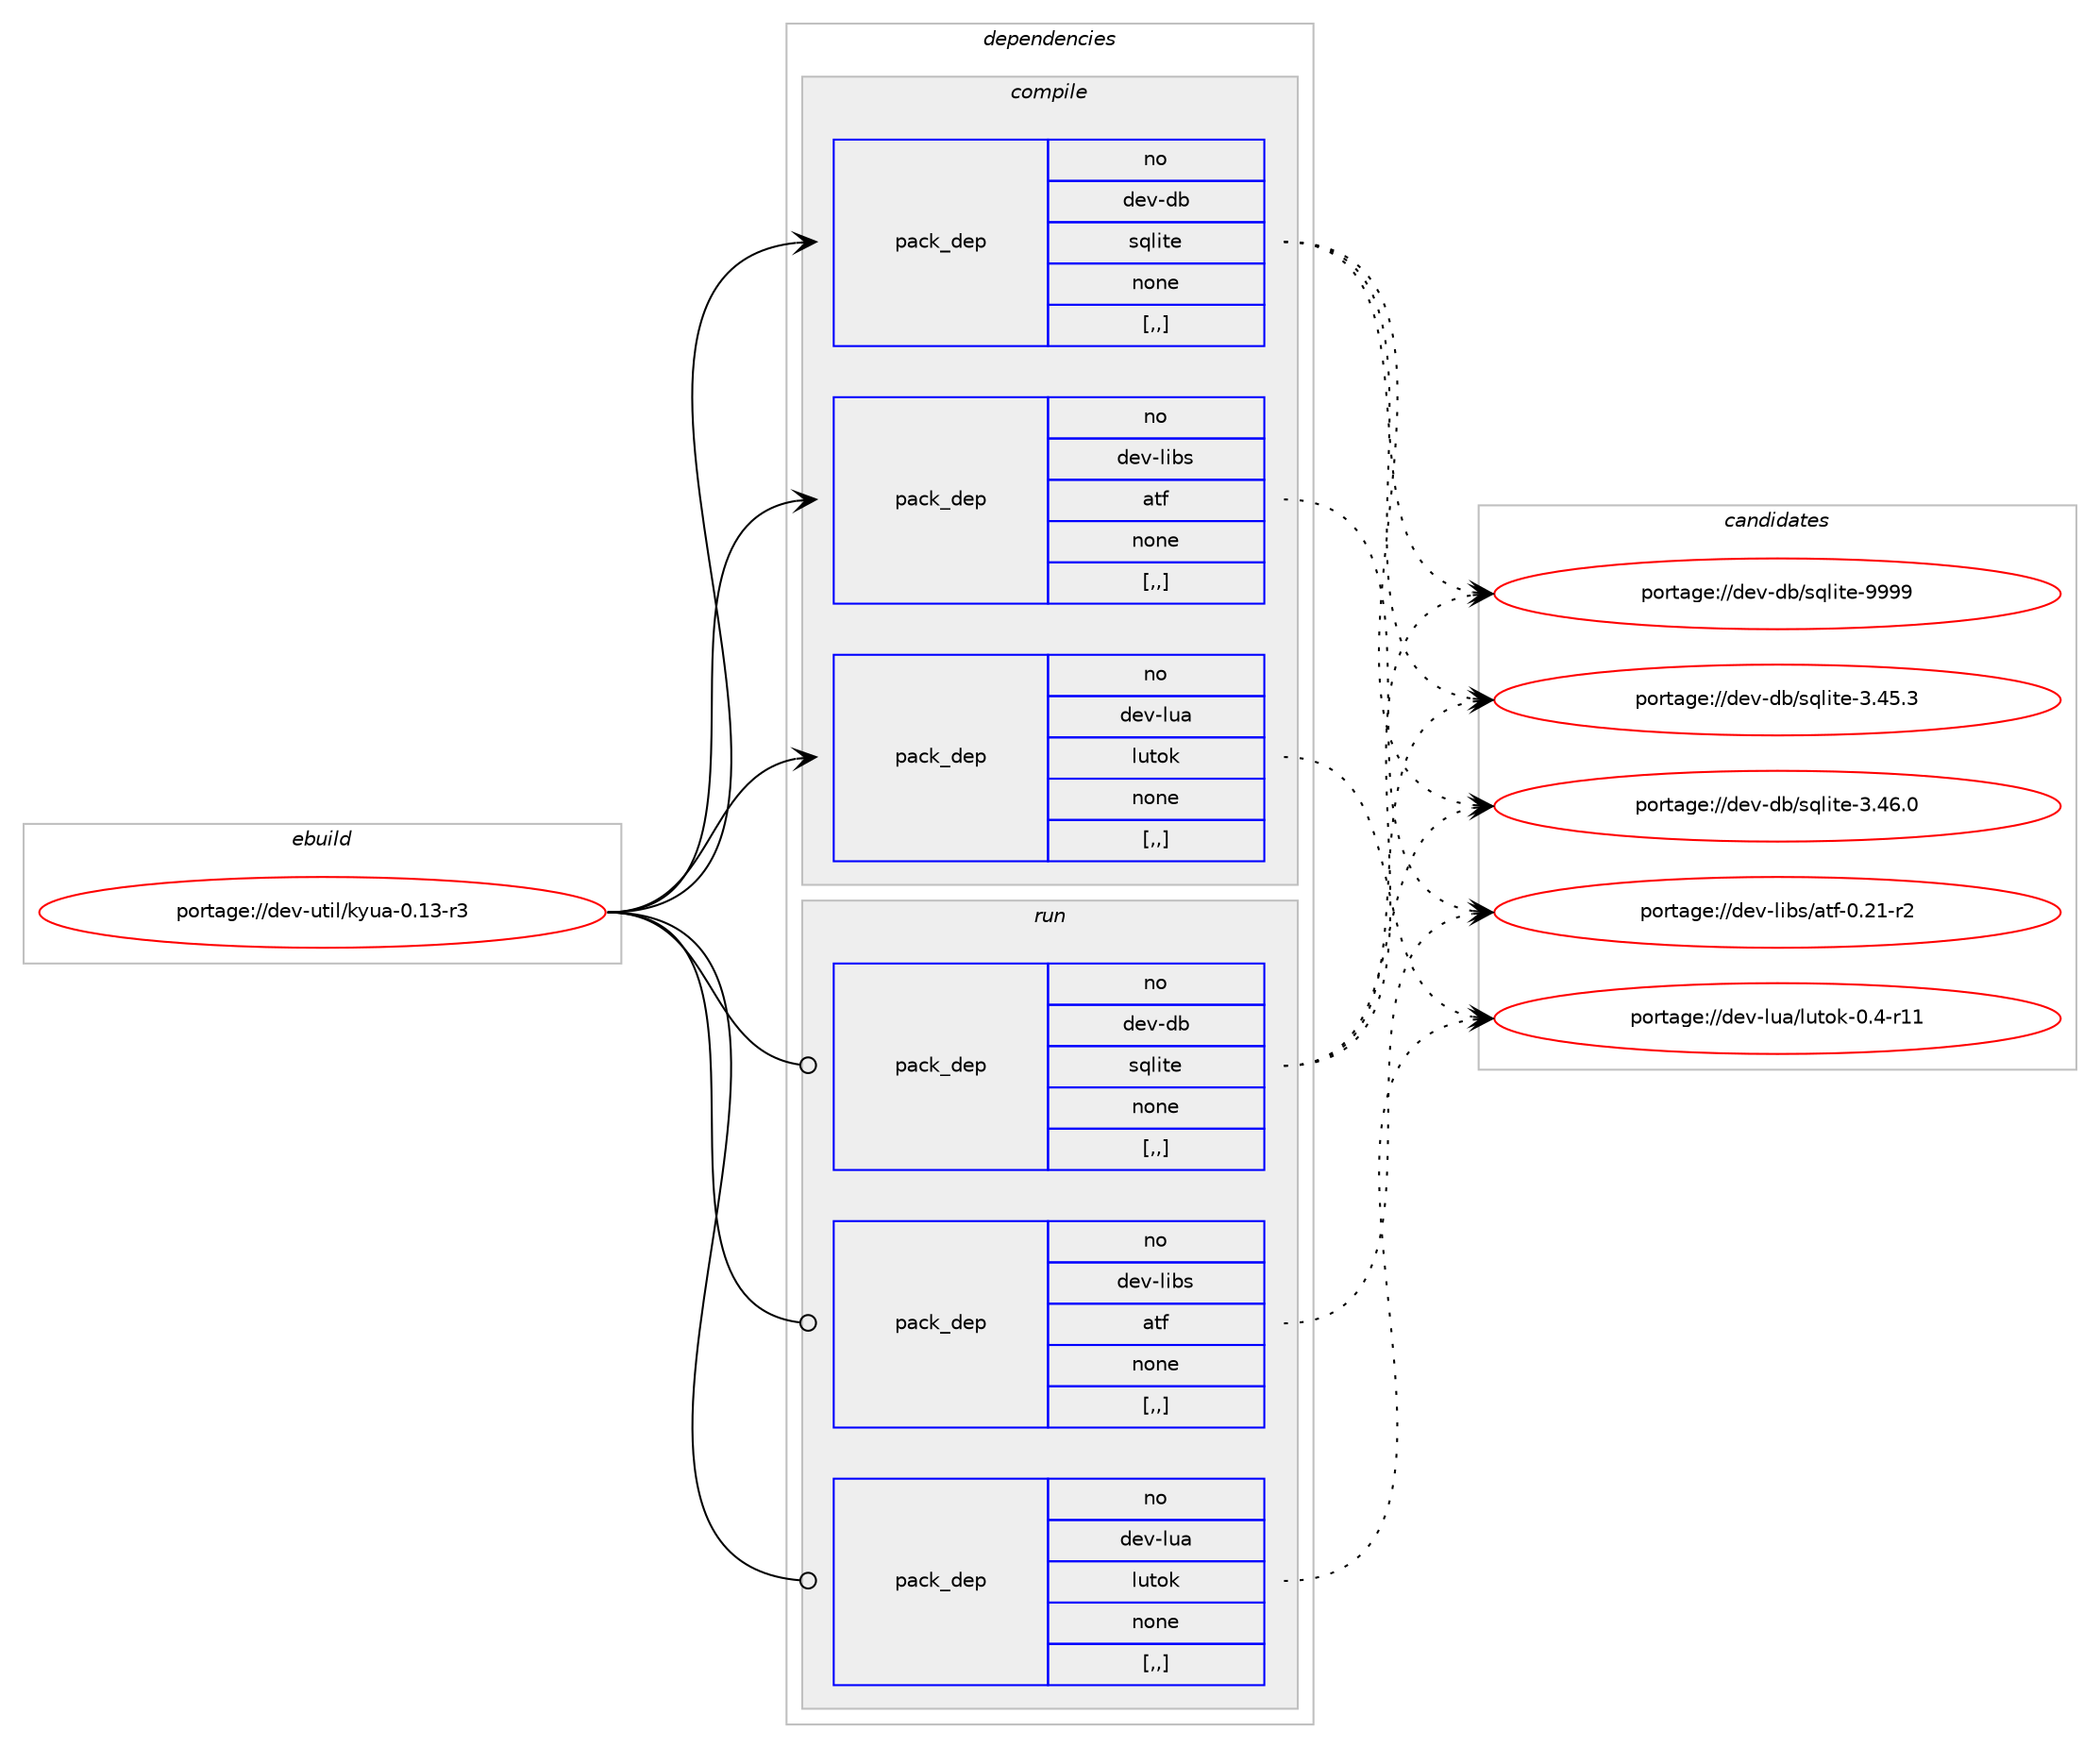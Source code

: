 digraph prolog {

# *************
# Graph options
# *************

newrank=true;
concentrate=true;
compound=true;
graph [rankdir=LR,fontname=Helvetica,fontsize=10,ranksep=1.5];#, ranksep=2.5, nodesep=0.2];
edge  [arrowhead=vee];
node  [fontname=Helvetica,fontsize=10];

# **********
# The ebuild
# **********

subgraph cluster_leftcol {
color=gray;
rank=same;
label=<<i>ebuild</i>>;
id [label="portage://dev-util/kyua-0.13-r3", color=red, width=4, href="../dev-util/kyua-0.13-r3.svg"];
}

# ****************
# The dependencies
# ****************

subgraph cluster_midcol {
color=gray;
label=<<i>dependencies</i>>;
subgraph cluster_compile {
fillcolor="#eeeeee";
style=filled;
label=<<i>compile</i>>;
subgraph pack151267 {
dependency212131 [label=<<TABLE BORDER="0" CELLBORDER="1" CELLSPACING="0" CELLPADDING="4" WIDTH="220"><TR><TD ROWSPAN="6" CELLPADDING="30">pack_dep</TD></TR><TR><TD WIDTH="110">no</TD></TR><TR><TD>dev-db</TD></TR><TR><TD>sqlite</TD></TR><TR><TD>none</TD></TR><TR><TD>[,,]</TD></TR></TABLE>>, shape=none, color=blue];
}
id:e -> dependency212131:w [weight=20,style="solid",arrowhead="vee"];
subgraph pack151268 {
dependency212132 [label=<<TABLE BORDER="0" CELLBORDER="1" CELLSPACING="0" CELLPADDING="4" WIDTH="220"><TR><TD ROWSPAN="6" CELLPADDING="30">pack_dep</TD></TR><TR><TD WIDTH="110">no</TD></TR><TR><TD>dev-libs</TD></TR><TR><TD>atf</TD></TR><TR><TD>none</TD></TR><TR><TD>[,,]</TD></TR></TABLE>>, shape=none, color=blue];
}
id:e -> dependency212132:w [weight=20,style="solid",arrowhead="vee"];
subgraph pack151269 {
dependency212133 [label=<<TABLE BORDER="0" CELLBORDER="1" CELLSPACING="0" CELLPADDING="4" WIDTH="220"><TR><TD ROWSPAN="6" CELLPADDING="30">pack_dep</TD></TR><TR><TD WIDTH="110">no</TD></TR><TR><TD>dev-lua</TD></TR><TR><TD>lutok</TD></TR><TR><TD>none</TD></TR><TR><TD>[,,]</TD></TR></TABLE>>, shape=none, color=blue];
}
id:e -> dependency212133:w [weight=20,style="solid",arrowhead="vee"];
}
subgraph cluster_compileandrun {
fillcolor="#eeeeee";
style=filled;
label=<<i>compile and run</i>>;
}
subgraph cluster_run {
fillcolor="#eeeeee";
style=filled;
label=<<i>run</i>>;
subgraph pack151270 {
dependency212134 [label=<<TABLE BORDER="0" CELLBORDER="1" CELLSPACING="0" CELLPADDING="4" WIDTH="220"><TR><TD ROWSPAN="6" CELLPADDING="30">pack_dep</TD></TR><TR><TD WIDTH="110">no</TD></TR><TR><TD>dev-db</TD></TR><TR><TD>sqlite</TD></TR><TR><TD>none</TD></TR><TR><TD>[,,]</TD></TR></TABLE>>, shape=none, color=blue];
}
id:e -> dependency212134:w [weight=20,style="solid",arrowhead="odot"];
subgraph pack151271 {
dependency212135 [label=<<TABLE BORDER="0" CELLBORDER="1" CELLSPACING="0" CELLPADDING="4" WIDTH="220"><TR><TD ROWSPAN="6" CELLPADDING="30">pack_dep</TD></TR><TR><TD WIDTH="110">no</TD></TR><TR><TD>dev-libs</TD></TR><TR><TD>atf</TD></TR><TR><TD>none</TD></TR><TR><TD>[,,]</TD></TR></TABLE>>, shape=none, color=blue];
}
id:e -> dependency212135:w [weight=20,style="solid",arrowhead="odot"];
subgraph pack151272 {
dependency212136 [label=<<TABLE BORDER="0" CELLBORDER="1" CELLSPACING="0" CELLPADDING="4" WIDTH="220"><TR><TD ROWSPAN="6" CELLPADDING="30">pack_dep</TD></TR><TR><TD WIDTH="110">no</TD></TR><TR><TD>dev-lua</TD></TR><TR><TD>lutok</TD></TR><TR><TD>none</TD></TR><TR><TD>[,,]</TD></TR></TABLE>>, shape=none, color=blue];
}
id:e -> dependency212136:w [weight=20,style="solid",arrowhead="odot"];
}
}

# **************
# The candidates
# **************

subgraph cluster_choices {
rank=same;
color=gray;
label=<<i>candidates</i>>;

subgraph choice151267 {
color=black;
nodesep=1;
choice10010111845100984711511310810511610145514652534651 [label="portage://dev-db/sqlite-3.45.3", color=red, width=4,href="../dev-db/sqlite-3.45.3.svg"];
choice10010111845100984711511310810511610145514652544648 [label="portage://dev-db/sqlite-3.46.0", color=red, width=4,href="../dev-db/sqlite-3.46.0.svg"];
choice1001011184510098471151131081051161014557575757 [label="portage://dev-db/sqlite-9999", color=red, width=4,href="../dev-db/sqlite-9999.svg"];
dependency212131:e -> choice10010111845100984711511310810511610145514652534651:w [style=dotted,weight="100"];
dependency212131:e -> choice10010111845100984711511310810511610145514652544648:w [style=dotted,weight="100"];
dependency212131:e -> choice1001011184510098471151131081051161014557575757:w [style=dotted,weight="100"];
}
subgraph choice151268 {
color=black;
nodesep=1;
choice1001011184510810598115479711610245484650494511450 [label="portage://dev-libs/atf-0.21-r2", color=red, width=4,href="../dev-libs/atf-0.21-r2.svg"];
dependency212132:e -> choice1001011184510810598115479711610245484650494511450:w [style=dotted,weight="100"];
}
subgraph choice151269 {
color=black;
nodesep=1;
choice10010111845108117974710811711611110745484652451144949 [label="portage://dev-lua/lutok-0.4-r11", color=red, width=4,href="../dev-lua/lutok-0.4-r11.svg"];
dependency212133:e -> choice10010111845108117974710811711611110745484652451144949:w [style=dotted,weight="100"];
}
subgraph choice151270 {
color=black;
nodesep=1;
choice10010111845100984711511310810511610145514652534651 [label="portage://dev-db/sqlite-3.45.3", color=red, width=4,href="../dev-db/sqlite-3.45.3.svg"];
choice10010111845100984711511310810511610145514652544648 [label="portage://dev-db/sqlite-3.46.0", color=red, width=4,href="../dev-db/sqlite-3.46.0.svg"];
choice1001011184510098471151131081051161014557575757 [label="portage://dev-db/sqlite-9999", color=red, width=4,href="../dev-db/sqlite-9999.svg"];
dependency212134:e -> choice10010111845100984711511310810511610145514652534651:w [style=dotted,weight="100"];
dependency212134:e -> choice10010111845100984711511310810511610145514652544648:w [style=dotted,weight="100"];
dependency212134:e -> choice1001011184510098471151131081051161014557575757:w [style=dotted,weight="100"];
}
subgraph choice151271 {
color=black;
nodesep=1;
choice1001011184510810598115479711610245484650494511450 [label="portage://dev-libs/atf-0.21-r2", color=red, width=4,href="../dev-libs/atf-0.21-r2.svg"];
dependency212135:e -> choice1001011184510810598115479711610245484650494511450:w [style=dotted,weight="100"];
}
subgraph choice151272 {
color=black;
nodesep=1;
choice10010111845108117974710811711611110745484652451144949 [label="portage://dev-lua/lutok-0.4-r11", color=red, width=4,href="../dev-lua/lutok-0.4-r11.svg"];
dependency212136:e -> choice10010111845108117974710811711611110745484652451144949:w [style=dotted,weight="100"];
}
}

}

